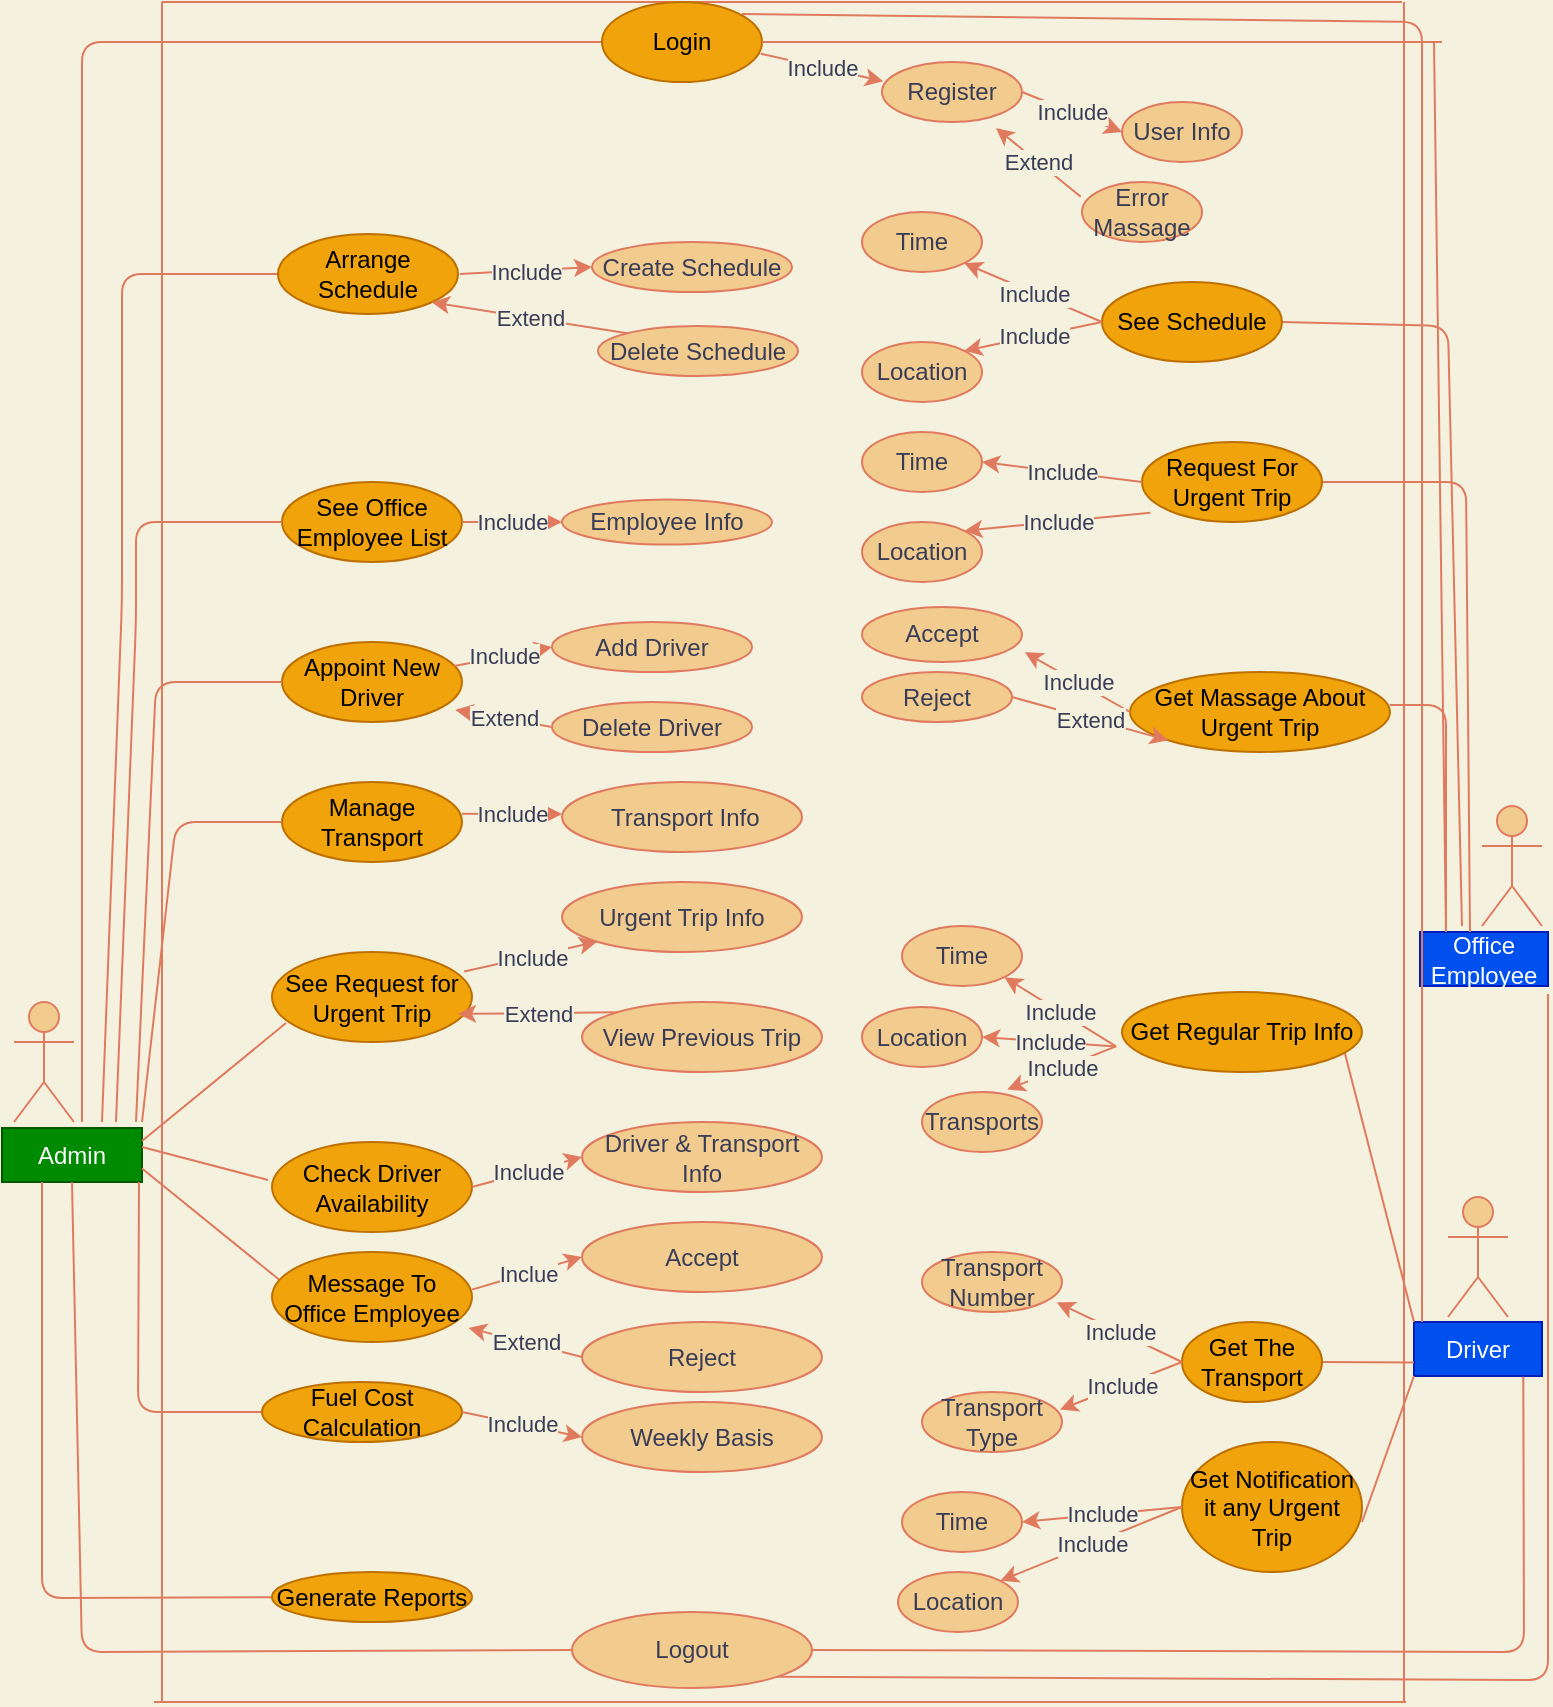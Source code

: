 <mxfile version="15.3.4" type="github">
  <diagram id="_Hke5c7gtm3ifdNGaI75" name="Page-1">
    <mxGraphModel dx="653" dy="816" grid="0" gridSize="10" guides="1" tooltips="1" connect="1" arrows="1" fold="1" page="1" pageScale="1" pageWidth="827" pageHeight="1169" background="#F4F1DE" math="0" shadow="0">
      <root>
        <mxCell id="0" />
        <mxCell id="1" parent="0" />
        <mxCell id="LA62-pf56U3Ix_v_cgrx-1" value="" style="shape=umlActor;verticalLabelPosition=bottom;verticalAlign=top;html=1;outlineConnect=0;fillColor=#F2CC8F;strokeColor=#E07A5F;fontColor=#393C56;" parent="1" vertex="1">
          <mxGeometry x="846" y="540" width="30" height="60" as="geometry" />
        </mxCell>
        <mxCell id="LA62-pf56U3Ix_v_cgrx-2" value="" style="shape=umlActor;verticalLabelPosition=bottom;verticalAlign=top;html=1;outlineConnect=0;fillColor=#F2CC8F;strokeColor=#E07A5F;fontColor=#393C56;" parent="1" vertex="1">
          <mxGeometry x="1580" y="442" width="30" height="60" as="geometry" />
        </mxCell>
        <mxCell id="LA62-pf56U3Ix_v_cgrx-3" value="" style="shape=umlActor;verticalLabelPosition=bottom;verticalAlign=top;html=1;outlineConnect=0;fillColor=#F2CC8F;strokeColor=#E07A5F;fontColor=#393C56;" parent="1" vertex="1">
          <mxGeometry x="1563" y="637.5" width="30" height="60" as="geometry" />
        </mxCell>
        <mxCell id="LA62-pf56U3Ix_v_cgrx-4" value="" style="endArrow=none;html=1;strokeColor=#E07A5F;fontColor=#393C56;labelBackgroundColor=#F4F1DE;" parent="1" edge="1">
          <mxGeometry width="50" height="50" relative="1" as="geometry">
            <mxPoint x="920" y="890" as="sourcePoint" />
            <mxPoint x="920" y="40" as="targetPoint" />
          </mxGeometry>
        </mxCell>
        <mxCell id="LA62-pf56U3Ix_v_cgrx-5" value="" style="endArrow=none;html=1;strokeColor=#E07A5F;fontColor=#393C56;labelBackgroundColor=#F4F1DE;" parent="1" edge="1">
          <mxGeometry width="50" height="50" relative="1" as="geometry">
            <mxPoint x="920" y="40" as="sourcePoint" />
            <mxPoint x="1540" y="40" as="targetPoint" />
          </mxGeometry>
        </mxCell>
        <mxCell id="LA62-pf56U3Ix_v_cgrx-7" value="" style="endArrow=none;html=1;strokeColor=#E07A5F;fontColor=#393C56;labelBackgroundColor=#F4F1DE;" parent="1" edge="1">
          <mxGeometry width="50" height="50" relative="1" as="geometry">
            <mxPoint x="916" y="890" as="sourcePoint" />
            <mxPoint x="1542" y="890" as="targetPoint" />
          </mxGeometry>
        </mxCell>
        <mxCell id="LA62-pf56U3Ix_v_cgrx-8" value="" style="endArrow=none;html=1;strokeColor=#E07A5F;fontColor=#393C56;labelBackgroundColor=#F4F1DE;" parent="1" edge="1">
          <mxGeometry width="50" height="50" relative="1" as="geometry">
            <mxPoint x="1541" y="890" as="sourcePoint" />
            <mxPoint x="1541" y="40" as="targetPoint" />
          </mxGeometry>
        </mxCell>
        <mxCell id="LA62-pf56U3Ix_v_cgrx-11" value="Admin" style="rounded=0;whiteSpace=wrap;html=1;fillColor=#008a00;strokeColor=#005700;fontColor=#ffffff;" parent="1" vertex="1">
          <mxGeometry x="840" y="603" width="70" height="27" as="geometry" />
        </mxCell>
        <mxCell id="LA62-pf56U3Ix_v_cgrx-12" value="Office Employee" style="rounded=0;whiteSpace=wrap;html=1;fillColor=#0050ef;strokeColor=#001DBC;fontColor=#ffffff;" parent="1" vertex="1">
          <mxGeometry x="1549" y="505" width="64" height="27" as="geometry" />
        </mxCell>
        <mxCell id="LA62-pf56U3Ix_v_cgrx-13" value="Driver" style="rounded=0;whiteSpace=wrap;html=1;fillColor=#0050ef;strokeColor=#001DBC;fontColor=#ffffff;" parent="1" vertex="1">
          <mxGeometry x="1546" y="700" width="64" height="27" as="geometry" />
        </mxCell>
        <mxCell id="LA62-pf56U3Ix_v_cgrx-15" value="" style="endArrow=none;html=1;entryX=0.854;entryY=1.012;entryDx=0;entryDy=0;exitX=1;exitY=0.5;exitDx=0;exitDy=0;entryPerimeter=0;strokeColor=#E07A5F;fontColor=#393C56;labelBackgroundColor=#F4F1DE;" parent="1" source="LA62-pf56U3Ix_v_cgrx-16" target="LA62-pf56U3Ix_v_cgrx-13" edge="1">
          <mxGeometry width="50" height="50" relative="1" as="geometry">
            <mxPoint x="1400" y="1100" as="sourcePoint" />
            <mxPoint x="1590" y="963" as="targetPoint" />
            <Array as="points">
              <mxPoint x="1601" y="865" />
            </Array>
          </mxGeometry>
        </mxCell>
        <mxCell id="LA62-pf56U3Ix_v_cgrx-16" value="Logout" style="ellipse;whiteSpace=wrap;html=1;fillColor=#F2CC8F;strokeColor=#E07A5F;fontColor=#393C56;" parent="1" vertex="1">
          <mxGeometry x="1125" y="845" width="120" height="38" as="geometry" />
        </mxCell>
        <mxCell id="LA62-pf56U3Ix_v_cgrx-17" value="" style="endArrow=none;html=1;strokeColor=#E07A5F;fontColor=#393C56;labelBackgroundColor=#F4F1DE;" parent="1" target="LA62-pf56U3Ix_v_cgrx-18" edge="1">
          <mxGeometry width="50" height="50" relative="1" as="geometry">
            <mxPoint x="880" y="600" as="sourcePoint" />
            <mxPoint x="1200" y="60" as="targetPoint" />
            <Array as="points">
              <mxPoint x="880" y="60" />
            </Array>
          </mxGeometry>
        </mxCell>
        <mxCell id="LA62-pf56U3Ix_v_cgrx-18" value="Login" style="ellipse;whiteSpace=wrap;html=1;fillColor=#f0a30a;strokeColor=#BD7000;fontColor=#000000;" parent="1" vertex="1">
          <mxGeometry x="1140" y="40" width="80" height="40" as="geometry" />
        </mxCell>
        <mxCell id="LA62-pf56U3Ix_v_cgrx-19" value="Register" style="ellipse;whiteSpace=wrap;html=1;fillColor=#F2CC8F;strokeColor=#E07A5F;fontColor=#393C56;" parent="1" vertex="1">
          <mxGeometry x="1280" y="70" width="70" height="30" as="geometry" />
        </mxCell>
        <mxCell id="LA62-pf56U3Ix_v_cgrx-20" value="User Info" style="ellipse;whiteSpace=wrap;html=1;fillColor=#F2CC8F;strokeColor=#E07A5F;fontColor=#393C56;" parent="1" vertex="1">
          <mxGeometry x="1400" y="90" width="60" height="30" as="geometry" />
        </mxCell>
        <mxCell id="LA62-pf56U3Ix_v_cgrx-24" value="" style="endArrow=classic;html=1;exitX=0.993;exitY=0.646;exitDx=0;exitDy=0;exitPerimeter=0;entryX=0.009;entryY=0.321;entryDx=0;entryDy=0;entryPerimeter=0;strokeColor=#E07A5F;fontColor=#393C56;labelBackgroundColor=#F4F1DE;" parent="1" source="LA62-pf56U3Ix_v_cgrx-18" target="LA62-pf56U3Ix_v_cgrx-19" edge="1">
          <mxGeometry relative="1" as="geometry">
            <mxPoint x="1230" y="80" as="sourcePoint" />
            <mxPoint x="1280" y="74" as="targetPoint" />
          </mxGeometry>
        </mxCell>
        <mxCell id="LA62-pf56U3Ix_v_cgrx-25" value="Include" style="edgeLabel;resizable=0;html=1;align=center;verticalAlign=middle;fontColor=#393C56;labelBackgroundColor=#F4F1DE;" parent="LA62-pf56U3Ix_v_cgrx-24" connectable="0" vertex="1">
          <mxGeometry relative="1" as="geometry" />
        </mxCell>
        <mxCell id="LA62-pf56U3Ix_v_cgrx-34" value="" style="endArrow=classic;html=1;exitX=1;exitY=0.5;exitDx=0;exitDy=0;entryX=0;entryY=0.5;entryDx=0;entryDy=0;strokeColor=#E07A5F;fontColor=#393C56;labelBackgroundColor=#F4F1DE;" parent="1" source="LA62-pf56U3Ix_v_cgrx-19" target="LA62-pf56U3Ix_v_cgrx-20" edge="1">
          <mxGeometry relative="1" as="geometry">
            <mxPoint x="1360" y="90" as="sourcePoint" />
            <mxPoint x="1390" y="104" as="targetPoint" />
          </mxGeometry>
        </mxCell>
        <mxCell id="LA62-pf56U3Ix_v_cgrx-35" value="Include" style="edgeLabel;resizable=0;html=1;align=center;verticalAlign=middle;fontColor=#393C56;labelBackgroundColor=#F4F1DE;" parent="LA62-pf56U3Ix_v_cgrx-34" connectable="0" vertex="1">
          <mxGeometry relative="1" as="geometry" />
        </mxCell>
        <mxCell id="LA62-pf56U3Ix_v_cgrx-36" value="Error Massage" style="ellipse;whiteSpace=wrap;html=1;fillColor=#F2CC8F;strokeColor=#E07A5F;fontColor=#393C56;" parent="1" vertex="1">
          <mxGeometry x="1380" y="130" width="60" height="30" as="geometry" />
        </mxCell>
        <mxCell id="LA62-pf56U3Ix_v_cgrx-37" value="" style="endArrow=classic;html=1;exitX=-0.01;exitY=0.247;exitDx=0;exitDy=0;exitPerimeter=0;entryX=0.814;entryY=1.1;entryDx=0;entryDy=0;entryPerimeter=0;strokeColor=#E07A5F;fontColor=#393C56;labelBackgroundColor=#F4F1DE;" parent="1" source="LA62-pf56U3Ix_v_cgrx-36" target="LA62-pf56U3Ix_v_cgrx-19" edge="1">
          <mxGeometry relative="1" as="geometry">
            <mxPoint x="1350" y="85" as="sourcePoint" />
            <mxPoint x="1340" y="120" as="targetPoint" />
          </mxGeometry>
        </mxCell>
        <mxCell id="LA62-pf56U3Ix_v_cgrx-38" value="Extend" style="edgeLabel;resizable=0;html=1;align=center;verticalAlign=middle;fontColor=#393C56;labelBackgroundColor=#F4F1DE;" parent="LA62-pf56U3Ix_v_cgrx-37" connectable="0" vertex="1">
          <mxGeometry relative="1" as="geometry" />
        </mxCell>
        <mxCell id="LA62-pf56U3Ix_v_cgrx-39" value="" style="endArrow=none;html=1;exitX=0.5;exitY=0;exitDx=0;exitDy=0;strokeColor=#E07A5F;fontColor=#393C56;labelBackgroundColor=#F4F1DE;" parent="1" edge="1">
          <mxGeometry width="50" height="50" relative="1" as="geometry">
            <mxPoint x="1562" y="505" as="sourcePoint" />
            <mxPoint x="1556" y="60" as="targetPoint" />
          </mxGeometry>
        </mxCell>
        <mxCell id="LA62-pf56U3Ix_v_cgrx-40" value="" style="endArrow=none;html=1;entryX=1;entryY=0.5;entryDx=0;entryDy=0;strokeColor=#E07A5F;fontColor=#393C56;labelBackgroundColor=#F4F1DE;" parent="1" target="LA62-pf56U3Ix_v_cgrx-18" edge="1">
          <mxGeometry width="50" height="50" relative="1" as="geometry">
            <mxPoint x="1560" y="60" as="sourcePoint" />
            <mxPoint x="1450" y="130" as="targetPoint" />
          </mxGeometry>
        </mxCell>
        <mxCell id="LA62-pf56U3Ix_v_cgrx-44" value="" style="endArrow=none;html=1;entryX=0;entryY=0.5;entryDx=0;entryDy=0;strokeColor=#E07A5F;fontColor=#393C56;labelBackgroundColor=#F4F1DE;" parent="1" target="LA62-pf56U3Ix_v_cgrx-45" edge="1">
          <mxGeometry width="50" height="50" relative="1" as="geometry">
            <mxPoint x="890.0" y="600" as="sourcePoint" />
            <mxPoint x="970" y="160" as="targetPoint" />
            <Array as="points">
              <mxPoint x="900" y="340" />
              <mxPoint x="900" y="176" />
            </Array>
          </mxGeometry>
        </mxCell>
        <mxCell id="LA62-pf56U3Ix_v_cgrx-45" value="Arrange Schedule" style="ellipse;whiteSpace=wrap;html=1;fillColor=#f0a30a;strokeColor=#BD7000;fontColor=#000000;" parent="1" vertex="1">
          <mxGeometry x="978" y="156" width="90" height="40" as="geometry" />
        </mxCell>
        <mxCell id="LA62-pf56U3Ix_v_cgrx-57" value="See Office Employee List" style="ellipse;whiteSpace=wrap;html=1;fillColor=#f0a30a;strokeColor=#BD7000;fontColor=#000000;" parent="1" vertex="1">
          <mxGeometry x="980" y="280" width="90" height="40" as="geometry" />
        </mxCell>
        <mxCell id="LA62-pf56U3Ix_v_cgrx-58" value="" style="endArrow=none;html=1;entryX=0;entryY=0.5;entryDx=0;entryDy=0;strokeColor=#E07A5F;fontColor=#393C56;labelBackgroundColor=#F4F1DE;" parent="1" target="LA62-pf56U3Ix_v_cgrx-57" edge="1">
          <mxGeometry width="50" height="50" relative="1" as="geometry">
            <mxPoint x="897" y="600" as="sourcePoint" />
            <mxPoint x="977.0" y="220" as="targetPoint" />
            <Array as="points">
              <mxPoint x="907" y="350" />
              <mxPoint x="907" y="300" />
            </Array>
          </mxGeometry>
        </mxCell>
        <mxCell id="LA62-pf56U3Ix_v_cgrx-59" value="" style="endArrow=none;html=1;entryX=0.5;entryY=1;entryDx=0;entryDy=0;exitX=0;exitY=0.5;exitDx=0;exitDy=0;strokeColor=#E07A5F;fontColor=#393C56;labelBackgroundColor=#F4F1DE;" parent="1" source="LA62-pf56U3Ix_v_cgrx-16" target="LA62-pf56U3Ix_v_cgrx-11" edge="1">
          <mxGeometry width="50" height="50" relative="1" as="geometry">
            <mxPoint x="875" y="1100" as="sourcePoint" />
            <mxPoint x="1390" y="670" as="targetPoint" />
            <Array as="points">
              <mxPoint x="880" y="865" />
            </Array>
          </mxGeometry>
        </mxCell>
        <mxCell id="LA62-pf56U3Ix_v_cgrx-60" value="" style="endArrow=none;html=1;exitX=1;exitY=1;exitDx=0;exitDy=0;strokeColor=#E07A5F;fontColor=#393C56;labelBackgroundColor=#F4F1DE;" parent="1" source="LA62-pf56U3Ix_v_cgrx-16" edge="1">
          <mxGeometry width="50" height="50" relative="1" as="geometry">
            <mxPoint x="1240" y="891" as="sourcePoint" />
            <mxPoint x="1613" y="536" as="targetPoint" />
            <Array as="points">
              <mxPoint x="1613" y="879" />
            </Array>
          </mxGeometry>
        </mxCell>
        <mxCell id="LA62-pf56U3Ix_v_cgrx-61" value="" style="endArrow=none;html=1;strokeColor=#E07A5F;fontColor=#393C56;labelBackgroundColor=#F4F1DE;" parent="1" edge="1">
          <mxGeometry width="50" height="50" relative="1" as="geometry">
            <mxPoint x="1550" y="700" as="sourcePoint" />
            <mxPoint x="1210" y="46" as="targetPoint" />
            <Array as="points">
              <mxPoint x="1550" y="50" />
            </Array>
          </mxGeometry>
        </mxCell>
        <mxCell id="LA62-pf56U3Ix_v_cgrx-62" value="Create Schedule" style="ellipse;whiteSpace=wrap;html=1;fillColor=#F2CC8F;strokeColor=#E07A5F;fontColor=#393C56;" parent="1" vertex="1">
          <mxGeometry x="1135" y="160" width="100" height="25" as="geometry" />
        </mxCell>
        <mxCell id="LA62-pf56U3Ix_v_cgrx-63" value="Delete Schedule" style="ellipse;whiteSpace=wrap;html=1;fillColor=#F2CC8F;strokeColor=#E07A5F;fontColor=#393C56;" parent="1" vertex="1">
          <mxGeometry x="1138" y="202" width="100" height="25" as="geometry" />
        </mxCell>
        <mxCell id="LA62-pf56U3Ix_v_cgrx-66" value="" style="endArrow=classic;html=1;entryX=0;entryY=0.5;entryDx=0;entryDy=0;strokeColor=#E07A5F;fontColor=#393C56;labelBackgroundColor=#F4F1DE;" parent="1" target="LA62-pf56U3Ix_v_cgrx-62" edge="1">
          <mxGeometry relative="1" as="geometry">
            <mxPoint x="1069" y="176" as="sourcePoint" />
            <mxPoint x="1170" y="170" as="targetPoint" />
          </mxGeometry>
        </mxCell>
        <mxCell id="LA62-pf56U3Ix_v_cgrx-67" value="Include" style="edgeLabel;resizable=0;html=1;align=center;verticalAlign=middle;fontColor=#393C56;labelBackgroundColor=#F4F1DE;" parent="LA62-pf56U3Ix_v_cgrx-66" connectable="0" vertex="1">
          <mxGeometry relative="1" as="geometry" />
        </mxCell>
        <mxCell id="LA62-pf56U3Ix_v_cgrx-68" value="" style="endArrow=classic;html=1;exitX=0;exitY=0;exitDx=0;exitDy=0;entryX=1;entryY=1;entryDx=0;entryDy=0;strokeColor=#E07A5F;fontColor=#393C56;labelBackgroundColor=#F4F1DE;" parent="1" source="LA62-pf56U3Ix_v_cgrx-63" target="LA62-pf56U3Ix_v_cgrx-45" edge="1">
          <mxGeometry relative="1" as="geometry">
            <mxPoint x="1080" y="210" as="sourcePoint" />
            <mxPoint x="1060" y="180" as="targetPoint" />
          </mxGeometry>
        </mxCell>
        <mxCell id="LA62-pf56U3Ix_v_cgrx-69" value="Extend" style="edgeLabel;resizable=0;html=1;align=center;verticalAlign=middle;fontColor=#393C56;labelBackgroundColor=#F4F1DE;" parent="LA62-pf56U3Ix_v_cgrx-68" connectable="0" vertex="1">
          <mxGeometry relative="1" as="geometry" />
        </mxCell>
        <mxCell id="LA62-pf56U3Ix_v_cgrx-70" value="Employee Info" style="ellipse;whiteSpace=wrap;html=1;fillColor=#F2CC8F;strokeColor=#E07A5F;fontColor=#393C56;" parent="1" vertex="1">
          <mxGeometry x="1120" y="288.75" width="105" height="22.5" as="geometry" />
        </mxCell>
        <mxCell id="LA62-pf56U3Ix_v_cgrx-71" value="Add Driver" style="ellipse;whiteSpace=wrap;html=1;fillColor=#F2CC8F;strokeColor=#E07A5F;fontColor=#393C56;" parent="1" vertex="1">
          <mxGeometry x="1115" y="350" width="100" height="25" as="geometry" />
        </mxCell>
        <mxCell id="LA62-pf56U3Ix_v_cgrx-72" value="" style="endArrow=classic;html=1;entryX=0;entryY=0.5;entryDx=0;entryDy=0;exitX=1;exitY=0.5;exitDx=0;exitDy=0;strokeColor=#E07A5F;fontColor=#393C56;labelBackgroundColor=#F4F1DE;" parent="1" source="LA62-pf56U3Ix_v_cgrx-57" target="LA62-pf56U3Ix_v_cgrx-70" edge="1">
          <mxGeometry relative="1" as="geometry">
            <mxPoint x="1070" y="230" as="sourcePoint" />
            <mxPoint x="1170" y="230" as="targetPoint" />
          </mxGeometry>
        </mxCell>
        <mxCell id="LA62-pf56U3Ix_v_cgrx-73" value="Include" style="edgeLabel;resizable=0;html=1;align=center;verticalAlign=middle;fontColor=#393C56;labelBackgroundColor=#F4F1DE;" parent="LA62-pf56U3Ix_v_cgrx-72" connectable="0" vertex="1">
          <mxGeometry relative="1" as="geometry" />
        </mxCell>
        <mxCell id="LA62-pf56U3Ix_v_cgrx-75" value="Appoint New Driver" style="ellipse;whiteSpace=wrap;html=1;fillColor=#f0a30a;strokeColor=#BD7000;fontColor=#000000;" parent="1" vertex="1">
          <mxGeometry x="980" y="360" width="90" height="40" as="geometry" />
        </mxCell>
        <mxCell id="LA62-pf56U3Ix_v_cgrx-76" value="" style="endArrow=none;html=1;entryX=0;entryY=0.5;entryDx=0;entryDy=0;strokeColor=#E07A5F;fontColor=#393C56;labelBackgroundColor=#F4F1DE;" parent="1" target="LA62-pf56U3Ix_v_cgrx-75" edge="1">
          <mxGeometry width="50" height="50" relative="1" as="geometry">
            <mxPoint x="907" y="600" as="sourcePoint" />
            <mxPoint x="987.0" y="230" as="targetPoint" />
            <Array as="points">
              <mxPoint x="917" y="380" />
            </Array>
          </mxGeometry>
        </mxCell>
        <mxCell id="LA62-pf56U3Ix_v_cgrx-77" value="Delete Driver" style="ellipse;whiteSpace=wrap;html=1;fillColor=#F2CC8F;strokeColor=#E07A5F;fontColor=#393C56;" parent="1" vertex="1">
          <mxGeometry x="1115" y="390" width="100" height="25" as="geometry" />
        </mxCell>
        <mxCell id="LA62-pf56U3Ix_v_cgrx-78" value="" style="endArrow=classic;html=1;entryX=0;entryY=0.5;entryDx=0;entryDy=0;strokeColor=#E07A5F;fontColor=#393C56;labelBackgroundColor=#F4F1DE;" parent="1" source="LA62-pf56U3Ix_v_cgrx-75" target="LA62-pf56U3Ix_v_cgrx-71" edge="1">
          <mxGeometry relative="1" as="geometry">
            <mxPoint x="1070" y="285" as="sourcePoint" />
            <mxPoint x="1170" y="285" as="targetPoint" />
          </mxGeometry>
        </mxCell>
        <mxCell id="LA62-pf56U3Ix_v_cgrx-79" value="Include" style="edgeLabel;resizable=0;html=1;align=center;verticalAlign=middle;fontColor=#393C56;labelBackgroundColor=#F4F1DE;" parent="LA62-pf56U3Ix_v_cgrx-78" connectable="0" vertex="1">
          <mxGeometry relative="1" as="geometry" />
        </mxCell>
        <mxCell id="LA62-pf56U3Ix_v_cgrx-80" value="" style="endArrow=classic;html=1;entryX=0.963;entryY=0.849;entryDx=0;entryDy=0;entryPerimeter=0;exitX=0;exitY=0.5;exitDx=0;exitDy=0;strokeColor=#E07A5F;fontColor=#393C56;labelBackgroundColor=#F4F1DE;" parent="1" source="LA62-pf56U3Ix_v_cgrx-77" target="LA62-pf56U3Ix_v_cgrx-75" edge="1">
          <mxGeometry relative="1" as="geometry">
            <mxPoint x="1050" y="310" as="sourcePoint" />
            <mxPoint x="1150" y="310" as="targetPoint" />
          </mxGeometry>
        </mxCell>
        <mxCell id="LA62-pf56U3Ix_v_cgrx-81" value="Extend" style="edgeLabel;resizable=0;html=1;align=center;verticalAlign=middle;fontColor=#393C56;labelBackgroundColor=#F4F1DE;" parent="LA62-pf56U3Ix_v_cgrx-80" connectable="0" vertex="1">
          <mxGeometry relative="1" as="geometry" />
        </mxCell>
        <mxCell id="LA62-pf56U3Ix_v_cgrx-82" value="Manage Transport" style="ellipse;whiteSpace=wrap;html=1;fillColor=#f0a30a;strokeColor=#BD7000;fontColor=#000000;" parent="1" vertex="1">
          <mxGeometry x="980" y="430" width="90" height="40" as="geometry" />
        </mxCell>
        <mxCell id="LA62-pf56U3Ix_v_cgrx-83" value="" style="endArrow=none;html=1;entryX=0;entryY=0.5;entryDx=0;entryDy=0;strokeColor=#E07A5F;fontColor=#393C56;labelBackgroundColor=#F4F1DE;" parent="1" target="LA62-pf56U3Ix_v_cgrx-82" edge="1">
          <mxGeometry width="50" height="50" relative="1" as="geometry">
            <mxPoint x="910" y="600" as="sourcePoint" />
            <mxPoint x="990.0" y="300" as="targetPoint" />
            <Array as="points">
              <mxPoint x="927" y="450" />
            </Array>
          </mxGeometry>
        </mxCell>
        <mxCell id="LA62-pf56U3Ix_v_cgrx-84" value="&amp;nbsp;Transport Info" style="ellipse;whiteSpace=wrap;html=1;fillColor=#F2CC8F;strokeColor=#E07A5F;fontColor=#393C56;" parent="1" vertex="1">
          <mxGeometry x="1120" y="430" width="120" height="35" as="geometry" />
        </mxCell>
        <mxCell id="LA62-pf56U3Ix_v_cgrx-85" value="" style="endArrow=classic;html=1;strokeColor=#E07A5F;fontColor=#393C56;labelBackgroundColor=#F4F1DE;" parent="1" edge="1">
          <mxGeometry relative="1" as="geometry">
            <mxPoint x="1070" y="445.91" as="sourcePoint" />
            <mxPoint x="1120" y="446" as="targetPoint" />
          </mxGeometry>
        </mxCell>
        <mxCell id="LA62-pf56U3Ix_v_cgrx-86" value="Include" style="edgeLabel;resizable=0;html=1;align=center;verticalAlign=middle;fontColor=#393C56;labelBackgroundColor=#F4F1DE;" parent="LA62-pf56U3Ix_v_cgrx-85" connectable="0" vertex="1">
          <mxGeometry relative="1" as="geometry" />
        </mxCell>
        <mxCell id="LA62-pf56U3Ix_v_cgrx-89" value="" style="endArrow=none;html=1;exitX=1;exitY=0.5;exitDx=0;exitDy=0;entryX=0.07;entryY=0.79;entryDx=0;entryDy=0;entryPerimeter=0;strokeColor=#E07A5F;fontColor=#393C56;labelBackgroundColor=#F4F1DE;" parent="1" target="LA62-pf56U3Ix_v_cgrx-90" edge="1">
          <mxGeometry width="50" height="50" relative="1" as="geometry">
            <mxPoint x="910.0" y="609.5" as="sourcePoint" />
            <mxPoint x="980" y="560" as="targetPoint" />
          </mxGeometry>
        </mxCell>
        <mxCell id="LA62-pf56U3Ix_v_cgrx-90" value="See Request for Urgent Trip" style="ellipse;whiteSpace=wrap;html=1;fillColor=#f0a30a;strokeColor=#BD7000;fontColor=#000000;" parent="1" vertex="1">
          <mxGeometry x="975" y="515" width="100" height="45" as="geometry" />
        </mxCell>
        <mxCell id="LA62-pf56U3Ix_v_cgrx-91" value="Urgent Trip Info" style="ellipse;whiteSpace=wrap;html=1;fillColor=#F2CC8F;strokeColor=#E07A5F;fontColor=#393C56;" parent="1" vertex="1">
          <mxGeometry x="1120" y="480" width="120" height="35" as="geometry" />
        </mxCell>
        <mxCell id="LA62-pf56U3Ix_v_cgrx-92" value="View Previous Trip" style="ellipse;whiteSpace=wrap;html=1;fillColor=#F2CC8F;strokeColor=#E07A5F;fontColor=#393C56;" parent="1" vertex="1">
          <mxGeometry x="1130" y="540" width="120" height="35" as="geometry" />
        </mxCell>
        <mxCell id="LA62-pf56U3Ix_v_cgrx-93" value="" style="endArrow=classic;html=1;entryX=0;entryY=1;entryDx=0;entryDy=0;exitX=0.961;exitY=0.217;exitDx=0;exitDy=0;exitPerimeter=0;strokeColor=#E07A5F;fontColor=#393C56;labelBackgroundColor=#F4F1DE;" parent="1" source="LA62-pf56U3Ix_v_cgrx-90" target="LA62-pf56U3Ix_v_cgrx-91" edge="1">
          <mxGeometry relative="1" as="geometry">
            <mxPoint x="1080" y="590" as="sourcePoint" />
            <mxPoint x="1180" y="590" as="targetPoint" />
          </mxGeometry>
        </mxCell>
        <mxCell id="LA62-pf56U3Ix_v_cgrx-94" value="Include" style="edgeLabel;resizable=0;html=1;align=center;verticalAlign=middle;fontColor=#393C56;labelBackgroundColor=#F4F1DE;" parent="LA62-pf56U3Ix_v_cgrx-93" connectable="0" vertex="1">
          <mxGeometry relative="1" as="geometry" />
        </mxCell>
        <mxCell id="LA62-pf56U3Ix_v_cgrx-95" value="" style="endArrow=classic;html=1;exitX=0;exitY=0;exitDx=0;exitDy=0;strokeColor=#E07A5F;fontColor=#393C56;labelBackgroundColor=#F4F1DE;" parent="1" source="LA62-pf56U3Ix_v_cgrx-92" edge="1">
          <mxGeometry relative="1" as="geometry">
            <mxPoint x="1320" y="690" as="sourcePoint" />
            <mxPoint x="1068" y="546" as="targetPoint" />
          </mxGeometry>
        </mxCell>
        <mxCell id="LA62-pf56U3Ix_v_cgrx-96" value="Extend" style="edgeLabel;resizable=0;html=1;align=center;verticalAlign=middle;fontColor=#393C56;labelBackgroundColor=#F4F1DE;" parent="LA62-pf56U3Ix_v_cgrx-95" connectable="0" vertex="1">
          <mxGeometry relative="1" as="geometry" />
        </mxCell>
        <mxCell id="LA62-pf56U3Ix_v_cgrx-98" value="" style="endArrow=none;html=1;exitX=1;exitY=0.5;exitDx=0;exitDy=0;strokeColor=#E07A5F;fontColor=#393C56;labelBackgroundColor=#F4F1DE;" parent="1" edge="1">
          <mxGeometry width="50" height="50" relative="1" as="geometry">
            <mxPoint x="910.0" y="612.5" as="sourcePoint" />
            <mxPoint x="973" y="629" as="targetPoint" />
          </mxGeometry>
        </mxCell>
        <mxCell id="LA62-pf56U3Ix_v_cgrx-99" value="Check Driver Availability" style="ellipse;whiteSpace=wrap;html=1;fillColor=#f0a30a;strokeColor=#BD7000;fontColor=#000000;" parent="1" vertex="1">
          <mxGeometry x="975" y="610" width="100" height="45" as="geometry" />
        </mxCell>
        <mxCell id="LA62-pf56U3Ix_v_cgrx-100" value="Driver &amp;amp; Transport Info" style="ellipse;whiteSpace=wrap;html=1;fillColor=#F2CC8F;strokeColor=#E07A5F;fontColor=#393C56;" parent="1" vertex="1">
          <mxGeometry x="1130" y="600" width="120" height="35" as="geometry" />
        </mxCell>
        <mxCell id="LA62-pf56U3Ix_v_cgrx-102" value="" style="endArrow=classic;html=1;entryX=0;entryY=0.5;entryDx=0;entryDy=0;exitX=1;exitY=0.5;exitDx=0;exitDy=0;strokeColor=#E07A5F;fontColor=#393C56;labelBackgroundColor=#F4F1DE;" parent="1" source="LA62-pf56U3Ix_v_cgrx-99" target="LA62-pf56U3Ix_v_cgrx-100" edge="1">
          <mxGeometry relative="1" as="geometry">
            <mxPoint x="1075" y="610" as="sourcePoint" />
            <mxPoint x="1130" y="610" as="targetPoint" />
          </mxGeometry>
        </mxCell>
        <mxCell id="LA62-pf56U3Ix_v_cgrx-103" value="Include" style="edgeLabel;resizable=0;html=1;align=center;verticalAlign=middle;fontColor=#393C56;labelBackgroundColor=#F4F1DE;" parent="LA62-pf56U3Ix_v_cgrx-102" connectable="0" vertex="1">
          <mxGeometry relative="1" as="geometry" />
        </mxCell>
        <mxCell id="LA62-pf56U3Ix_v_cgrx-104" value="" style="endArrow=none;html=1;exitX=1;exitY=0.75;exitDx=0;exitDy=0;entryX=0.05;entryY=0.333;entryDx=0;entryDy=0;entryPerimeter=0;strokeColor=#E07A5F;fontColor=#393C56;labelBackgroundColor=#F4F1DE;" parent="1" source="LA62-pf56U3Ix_v_cgrx-11" target="LA62-pf56U3Ix_v_cgrx-105" edge="1">
          <mxGeometry width="50" height="50" relative="1" as="geometry">
            <mxPoint x="1340" y="730" as="sourcePoint" />
            <mxPoint x="970" y="670" as="targetPoint" />
          </mxGeometry>
        </mxCell>
        <mxCell id="LA62-pf56U3Ix_v_cgrx-105" value="Message To Office Employee" style="ellipse;whiteSpace=wrap;html=1;fillColor=#f0a30a;strokeColor=#BD7000;fontColor=#000000;" parent="1" vertex="1">
          <mxGeometry x="975" y="665" width="100" height="45" as="geometry" />
        </mxCell>
        <mxCell id="LA62-pf56U3Ix_v_cgrx-106" value="Accept" style="ellipse;whiteSpace=wrap;html=1;fillColor=#F2CC8F;strokeColor=#E07A5F;fontColor=#393C56;" parent="1" vertex="1">
          <mxGeometry x="1130" y="650" width="120" height="35" as="geometry" />
        </mxCell>
        <mxCell id="LA62-pf56U3Ix_v_cgrx-107" value="Reject" style="ellipse;whiteSpace=wrap;html=1;fillColor=#F2CC8F;strokeColor=#E07A5F;fontColor=#393C56;" parent="1" vertex="1">
          <mxGeometry x="1130" y="700" width="120" height="35" as="geometry" />
        </mxCell>
        <mxCell id="LA62-pf56U3Ix_v_cgrx-108" value="" style="endArrow=classic;html=1;entryX=0;entryY=0.5;entryDx=0;entryDy=0;strokeColor=#E07A5F;fontColor=#393C56;labelBackgroundColor=#F4F1DE;" parent="1" target="LA62-pf56U3Ix_v_cgrx-106" edge="1">
          <mxGeometry relative="1" as="geometry">
            <mxPoint x="1075" y="683.82" as="sourcePoint" />
            <mxPoint x="1175" y="683.82" as="targetPoint" />
          </mxGeometry>
        </mxCell>
        <mxCell id="LA62-pf56U3Ix_v_cgrx-109" value="Inclue" style="edgeLabel;resizable=0;html=1;align=center;verticalAlign=middle;fontColor=#393C56;labelBackgroundColor=#F4F1DE;" parent="LA62-pf56U3Ix_v_cgrx-108" connectable="0" vertex="1">
          <mxGeometry relative="1" as="geometry" />
        </mxCell>
        <mxCell id="LA62-pf56U3Ix_v_cgrx-110" value="" style="endArrow=classic;html=1;entryX=0.983;entryY=0.844;entryDx=0;entryDy=0;entryPerimeter=0;exitX=0;exitY=0.5;exitDx=0;exitDy=0;strokeColor=#E07A5F;fontColor=#393C56;labelBackgroundColor=#F4F1DE;" parent="1" source="LA62-pf56U3Ix_v_cgrx-107" target="LA62-pf56U3Ix_v_cgrx-105" edge="1">
          <mxGeometry relative="1" as="geometry">
            <mxPoint x="1320" y="720" as="sourcePoint" />
            <mxPoint x="1420" y="720" as="targetPoint" />
          </mxGeometry>
        </mxCell>
        <mxCell id="LA62-pf56U3Ix_v_cgrx-111" value="Extend" style="edgeLabel;resizable=0;html=1;align=center;verticalAlign=middle;fontColor=#393C56;labelBackgroundColor=#F4F1DE;" parent="LA62-pf56U3Ix_v_cgrx-110" connectable="0" vertex="1">
          <mxGeometry relative="1" as="geometry" />
        </mxCell>
        <mxCell id="LA62-pf56U3Ix_v_cgrx-112" value="" style="endArrow=none;html=1;exitX=0.75;exitY=1;exitDx=0;exitDy=0;entryX=0;entryY=0.5;entryDx=0;entryDy=0;strokeColor=#E07A5F;fontColor=#393C56;labelBackgroundColor=#F4F1DE;" parent="1" target="LA62-pf56U3Ix_v_cgrx-113" edge="1">
          <mxGeometry width="50" height="50" relative="1" as="geometry">
            <mxPoint x="908.5" y="630" as="sourcePoint" />
            <mxPoint x="985" y="780" as="targetPoint" />
            <Array as="points">
              <mxPoint x="908" y="745" />
            </Array>
          </mxGeometry>
        </mxCell>
        <mxCell id="LA62-pf56U3Ix_v_cgrx-113" value="Fuel Cost Calculation" style="ellipse;whiteSpace=wrap;html=1;fillColor=#f0a30a;strokeColor=#BD7000;fontColor=#000000;" parent="1" vertex="1">
          <mxGeometry x="970" y="730" width="100" height="30" as="geometry" />
        </mxCell>
        <mxCell id="LA62-pf56U3Ix_v_cgrx-114" value="Weekly Basis" style="ellipse;whiteSpace=wrap;html=1;fillColor=#F2CC8F;strokeColor=#E07A5F;fontColor=#393C56;" parent="1" vertex="1">
          <mxGeometry x="1130" y="740" width="120" height="35" as="geometry" />
        </mxCell>
        <mxCell id="LA62-pf56U3Ix_v_cgrx-116" value="" style="endArrow=classic;html=1;entryX=0;entryY=0.5;entryDx=0;entryDy=0;exitX=1;exitY=0.5;exitDx=0;exitDy=0;strokeColor=#E07A5F;fontColor=#393C56;labelBackgroundColor=#F4F1DE;" parent="1" source="LA62-pf56U3Ix_v_cgrx-113" target="LA62-pf56U3Ix_v_cgrx-114" edge="1">
          <mxGeometry relative="1" as="geometry">
            <mxPoint x="1090" y="781.91" as="sourcePoint" />
            <mxPoint x="1140" y="780" as="targetPoint" />
          </mxGeometry>
        </mxCell>
        <mxCell id="LA62-pf56U3Ix_v_cgrx-117" value="Include" style="edgeLabel;resizable=0;html=1;align=center;verticalAlign=middle;fontColor=#393C56;labelBackgroundColor=#F4F1DE;" parent="LA62-pf56U3Ix_v_cgrx-116" connectable="0" vertex="1">
          <mxGeometry relative="1" as="geometry" />
        </mxCell>
        <mxCell id="LA62-pf56U3Ix_v_cgrx-123" value="" style="endArrow=none;html=1;exitX=0.857;exitY=1;exitDx=0;exitDy=0;exitPerimeter=0;strokeColor=#E07A5F;fontColor=#393C56;labelBackgroundColor=#F4F1DE;" parent="1" target="LA62-pf56U3Ix_v_cgrx-124" edge="1">
          <mxGeometry width="50" height="50" relative="1" as="geometry">
            <mxPoint x="860" y="630" as="sourcePoint" />
            <mxPoint x="947" y="960" as="targetPoint" />
            <Array as="points">
              <mxPoint x="860" y="838" />
            </Array>
          </mxGeometry>
        </mxCell>
        <mxCell id="LA62-pf56U3Ix_v_cgrx-124" value="Generate Reports" style="ellipse;whiteSpace=wrap;html=1;fillColor=#f0a30a;strokeColor=#BD7000;fontColor=#000000;" parent="1" vertex="1">
          <mxGeometry x="975" y="825" width="100" height="25" as="geometry" />
        </mxCell>
        <mxCell id="LA62-pf56U3Ix_v_cgrx-125" value="" style="endArrow=none;html=1;entryX=1;entryY=0.5;entryDx=0;entryDy=0;strokeColor=#E07A5F;fontColor=#393C56;labelBackgroundColor=#F4F1DE;" parent="1" target="LA62-pf56U3Ix_v_cgrx-126" edge="1">
          <mxGeometry width="50" height="50" relative="1" as="geometry">
            <mxPoint x="1570" y="502" as="sourcePoint" />
            <mxPoint x="1463.0" y="200" as="targetPoint" />
            <Array as="points">
              <mxPoint x="1563" y="202" />
            </Array>
          </mxGeometry>
        </mxCell>
        <mxCell id="LA62-pf56U3Ix_v_cgrx-126" value="See Schedule" style="ellipse;whiteSpace=wrap;html=1;fillColor=#f0a30a;strokeColor=#BD7000;fontColor=#000000;" parent="1" vertex="1">
          <mxGeometry x="1390" y="180" width="90" height="40" as="geometry" />
        </mxCell>
        <mxCell id="LA62-pf56U3Ix_v_cgrx-127" value="Time" style="ellipse;whiteSpace=wrap;html=1;fillColor=#F2CC8F;strokeColor=#E07A5F;fontColor=#393C56;" parent="1" vertex="1">
          <mxGeometry x="1270" y="145" width="60" height="30" as="geometry" />
        </mxCell>
        <mxCell id="LA62-pf56U3Ix_v_cgrx-128" value="Location" style="ellipse;whiteSpace=wrap;html=1;fillColor=#F2CC8F;strokeColor=#E07A5F;fontColor=#393C56;" parent="1" vertex="1">
          <mxGeometry x="1270" y="210" width="60" height="30" as="geometry" />
        </mxCell>
        <mxCell id="LA62-pf56U3Ix_v_cgrx-129" value="" style="endArrow=classic;html=1;exitX=0;exitY=0.5;exitDx=0;exitDy=0;entryX=1;entryY=1;entryDx=0;entryDy=0;strokeColor=#E07A5F;fontColor=#393C56;labelBackgroundColor=#F4F1DE;" parent="1" source="LA62-pf56U3Ix_v_cgrx-126" target="LA62-pf56U3Ix_v_cgrx-127" edge="1">
          <mxGeometry relative="1" as="geometry">
            <mxPoint x="1270" y="240" as="sourcePoint" />
            <mxPoint x="1370" y="240" as="targetPoint" />
          </mxGeometry>
        </mxCell>
        <mxCell id="LA62-pf56U3Ix_v_cgrx-130" value="Include" style="edgeLabel;resizable=0;html=1;align=center;verticalAlign=middle;fontColor=#393C56;labelBackgroundColor=#F4F1DE;" parent="LA62-pf56U3Ix_v_cgrx-129" connectable="0" vertex="1">
          <mxGeometry relative="1" as="geometry" />
        </mxCell>
        <mxCell id="LA62-pf56U3Ix_v_cgrx-131" value="" style="endArrow=classic;html=1;exitX=0;exitY=0.5;exitDx=0;exitDy=0;entryX=1;entryY=0;entryDx=0;entryDy=0;strokeColor=#E07A5F;fontColor=#393C56;labelBackgroundColor=#F4F1DE;" parent="1" source="LA62-pf56U3Ix_v_cgrx-126" target="LA62-pf56U3Ix_v_cgrx-128" edge="1">
          <mxGeometry relative="1" as="geometry">
            <mxPoint x="1270" y="240" as="sourcePoint" />
            <mxPoint x="1370" y="240" as="targetPoint" />
          </mxGeometry>
        </mxCell>
        <mxCell id="LA62-pf56U3Ix_v_cgrx-132" value="Include" style="edgeLabel;resizable=0;html=1;align=center;verticalAlign=middle;fontColor=#393C56;labelBackgroundColor=#F4F1DE;" parent="LA62-pf56U3Ix_v_cgrx-131" connectable="0" vertex="1">
          <mxGeometry relative="1" as="geometry" />
        </mxCell>
        <mxCell id="LA62-pf56U3Ix_v_cgrx-133" value="" style="endArrow=none;html=1;exitX=0.25;exitY=0;exitDx=0;exitDy=0;entryX=1;entryY=0.5;entryDx=0;entryDy=0;strokeColor=#E07A5F;fontColor=#393C56;labelBackgroundColor=#F4F1DE;" parent="1" target="LA62-pf56U3Ix_v_cgrx-134" edge="1">
          <mxGeometry width="50" height="50" relative="1" as="geometry">
            <mxPoint x="1574" y="505" as="sourcePoint" />
            <mxPoint x="1465" y="265" as="targetPoint" />
            <Array as="points">
              <mxPoint x="1572" y="280" />
            </Array>
          </mxGeometry>
        </mxCell>
        <mxCell id="LA62-pf56U3Ix_v_cgrx-134" value="Request For Urgent Trip" style="ellipse;whiteSpace=wrap;html=1;fillColor=#f0a30a;strokeColor=#BD7000;fontColor=#000000;" parent="1" vertex="1">
          <mxGeometry x="1410" y="260" width="90" height="40" as="geometry" />
        </mxCell>
        <mxCell id="LA62-pf56U3Ix_v_cgrx-137" value="Time" style="ellipse;whiteSpace=wrap;html=1;fillColor=#F2CC8F;strokeColor=#E07A5F;fontColor=#393C56;" parent="1" vertex="1">
          <mxGeometry x="1270" y="255" width="60" height="30" as="geometry" />
        </mxCell>
        <mxCell id="LA62-pf56U3Ix_v_cgrx-138" value="Location" style="ellipse;whiteSpace=wrap;html=1;fillColor=#F2CC8F;strokeColor=#E07A5F;fontColor=#393C56;" parent="1" vertex="1">
          <mxGeometry x="1270" y="300" width="60" height="30" as="geometry" />
        </mxCell>
        <mxCell id="LA62-pf56U3Ix_v_cgrx-139" value="" style="endArrow=classic;html=1;entryX=1;entryY=0.5;entryDx=0;entryDy=0;exitX=0;exitY=0.5;exitDx=0;exitDy=0;strokeColor=#E07A5F;fontColor=#393C56;labelBackgroundColor=#F4F1DE;" parent="1" source="LA62-pf56U3Ix_v_cgrx-134" target="LA62-pf56U3Ix_v_cgrx-137" edge="1">
          <mxGeometry relative="1" as="geometry">
            <mxPoint x="1399" y="309" as="sourcePoint" />
            <mxPoint x="1420" y="311.25" as="targetPoint" />
          </mxGeometry>
        </mxCell>
        <mxCell id="LA62-pf56U3Ix_v_cgrx-140" value="Include" style="edgeLabel;resizable=0;html=1;align=center;verticalAlign=middle;fontColor=#393C56;labelBackgroundColor=#F4F1DE;" parent="LA62-pf56U3Ix_v_cgrx-139" connectable="0" vertex="1">
          <mxGeometry relative="1" as="geometry" />
        </mxCell>
        <mxCell id="LA62-pf56U3Ix_v_cgrx-141" value="" style="endArrow=classic;html=1;entryX=1;entryY=0;entryDx=0;entryDy=0;exitX=0.047;exitY=0.885;exitDx=0;exitDy=0;exitPerimeter=0;strokeColor=#E07A5F;fontColor=#393C56;labelBackgroundColor=#F4F1DE;" parent="1" source="LA62-pf56U3Ix_v_cgrx-134" target="LA62-pf56U3Ix_v_cgrx-138" edge="1">
          <mxGeometry relative="1" as="geometry">
            <mxPoint x="1399" y="309" as="sourcePoint" />
            <mxPoint x="1420" y="311.25" as="targetPoint" />
          </mxGeometry>
        </mxCell>
        <mxCell id="LA62-pf56U3Ix_v_cgrx-142" value="Include" style="edgeLabel;resizable=0;html=1;align=center;verticalAlign=middle;fontColor=#393C56;labelBackgroundColor=#F4F1DE;" parent="LA62-pf56U3Ix_v_cgrx-141" connectable="0" vertex="1">
          <mxGeometry relative="1" as="geometry" />
        </mxCell>
        <mxCell id="LA62-pf56U3Ix_v_cgrx-147" value="" style="endArrow=none;html=1;strokeColor=#E07A5F;fontColor=#393C56;labelBackgroundColor=#F4F1DE;" parent="1" edge="1">
          <mxGeometry width="50" height="50" relative="1" as="geometry">
            <mxPoint x="1562" y="503" as="sourcePoint" />
            <mxPoint x="1534" y="391.54" as="targetPoint" />
            <Array as="points">
              <mxPoint x="1562" y="391.54" />
            </Array>
          </mxGeometry>
        </mxCell>
        <mxCell id="LA62-pf56U3Ix_v_cgrx-148" value="Get Massage About Urgent Trip" style="ellipse;whiteSpace=wrap;html=1;fillColor=#f0a30a;strokeColor=#BD7000;fontColor=#000000;" parent="1" vertex="1">
          <mxGeometry x="1404" y="375" width="130" height="40" as="geometry" />
        </mxCell>
        <mxCell id="LA62-pf56U3Ix_v_cgrx-149" value="Accept" style="ellipse;whiteSpace=wrap;html=1;fillColor=#F2CC8F;strokeColor=#E07A5F;fontColor=#393C56;" parent="1" vertex="1">
          <mxGeometry x="1270" y="342.5" width="80" height="27.5" as="geometry" />
        </mxCell>
        <mxCell id="LA62-pf56U3Ix_v_cgrx-150" value="Reject" style="ellipse;whiteSpace=wrap;html=1;fillColor=#F2CC8F;strokeColor=#E07A5F;fontColor=#393C56;" parent="1" vertex="1">
          <mxGeometry x="1270" y="375" width="75" height="25" as="geometry" />
        </mxCell>
        <mxCell id="LA62-pf56U3Ix_v_cgrx-151" value="" style="endArrow=classic;html=1;exitX=0;exitY=0.5;exitDx=0;exitDy=0;entryX=1.018;entryY=0.822;entryDx=0;entryDy=0;entryPerimeter=0;strokeColor=#E07A5F;fontColor=#393C56;labelBackgroundColor=#F4F1DE;" parent="1" source="LA62-pf56U3Ix_v_cgrx-148" target="LA62-pf56U3Ix_v_cgrx-149" edge="1">
          <mxGeometry relative="1" as="geometry">
            <mxPoint x="1320" y="500" as="sourcePoint" />
            <mxPoint x="1340" y="410" as="targetPoint" />
          </mxGeometry>
        </mxCell>
        <mxCell id="LA62-pf56U3Ix_v_cgrx-152" value="Include" style="edgeLabel;resizable=0;html=1;align=center;verticalAlign=middle;fontColor=#393C56;labelBackgroundColor=#F4F1DE;" parent="LA62-pf56U3Ix_v_cgrx-151" connectable="0" vertex="1">
          <mxGeometry relative="1" as="geometry" />
        </mxCell>
        <mxCell id="LA62-pf56U3Ix_v_cgrx-153" value="" style="endArrow=classic;html=1;entryX=0;entryY=1;entryDx=0;entryDy=0;exitX=1;exitY=0.5;exitDx=0;exitDy=0;strokeColor=#E07A5F;fontColor=#393C56;labelBackgroundColor=#F4F1DE;" parent="1" source="LA62-pf56U3Ix_v_cgrx-150" target="LA62-pf56U3Ix_v_cgrx-148" edge="1">
          <mxGeometry relative="1" as="geometry">
            <mxPoint x="1350" y="420" as="sourcePoint" />
            <mxPoint x="1420" y="500" as="targetPoint" />
          </mxGeometry>
        </mxCell>
        <mxCell id="LA62-pf56U3Ix_v_cgrx-154" value="Extend" style="edgeLabel;resizable=0;html=1;align=center;verticalAlign=middle;fontColor=#393C56;labelBackgroundColor=#F4F1DE;" parent="LA62-pf56U3Ix_v_cgrx-153" connectable="0" vertex="1">
          <mxGeometry relative="1" as="geometry" />
        </mxCell>
        <mxCell id="LdRblt9bTyRINUKM_sTW-1" value="" style="endArrow=none;html=1;exitX=0;exitY=0;exitDx=0;exitDy=0;strokeColor=#E07A5F;fontColor=#393C56;labelBackgroundColor=#F4F1DE;" parent="1" source="LA62-pf56U3Ix_v_cgrx-13" edge="1">
          <mxGeometry width="50" height="50" relative="1" as="geometry">
            <mxPoint x="1210" y="720" as="sourcePoint" />
            <mxPoint x="1510" y="560" as="targetPoint" />
          </mxGeometry>
        </mxCell>
        <mxCell id="LdRblt9bTyRINUKM_sTW-2" value="Get Regular Trip Info" style="ellipse;whiteSpace=wrap;html=1;fillColor=#f0a30a;strokeColor=#BD7000;fontColor=#000000;" parent="1" vertex="1">
          <mxGeometry x="1400" y="535" width="120" height="40" as="geometry" />
        </mxCell>
        <mxCell id="LdRblt9bTyRINUKM_sTW-3" value="Time" style="ellipse;whiteSpace=wrap;html=1;fillColor=#F2CC8F;strokeColor=#E07A5F;fontColor=#393C56;" parent="1" vertex="1">
          <mxGeometry x="1290" y="502" width="60" height="30" as="geometry" />
        </mxCell>
        <mxCell id="LdRblt9bTyRINUKM_sTW-4" value="Location" style="ellipse;whiteSpace=wrap;html=1;fillColor=#F2CC8F;strokeColor=#E07A5F;fontColor=#393C56;" parent="1" vertex="1">
          <mxGeometry x="1270" y="542.5" width="60" height="30" as="geometry" />
        </mxCell>
        <mxCell id="LdRblt9bTyRINUKM_sTW-5" value="Transports" style="ellipse;whiteSpace=wrap;html=1;fillColor=#F2CC8F;strokeColor=#E07A5F;fontColor=#393C56;" parent="1" vertex="1">
          <mxGeometry x="1300" y="585" width="60" height="30" as="geometry" />
        </mxCell>
        <mxCell id="LdRblt9bTyRINUKM_sTW-6" value="" style="endArrow=classic;html=1;exitX=-0.025;exitY=0.68;exitDx=0;exitDy=0;exitPerimeter=0;entryX=1;entryY=1;entryDx=0;entryDy=0;strokeColor=#E07A5F;fontColor=#393C56;labelBackgroundColor=#F4F1DE;" parent="1" source="LdRblt9bTyRINUKM_sTW-2" target="LdRblt9bTyRINUKM_sTW-3" edge="1">
          <mxGeometry relative="1" as="geometry">
            <mxPoint x="1240" y="685" as="sourcePoint" />
            <mxPoint x="1350" y="530" as="targetPoint" />
          </mxGeometry>
        </mxCell>
        <mxCell id="LdRblt9bTyRINUKM_sTW-7" value="Include" style="edgeLabel;resizable=0;html=1;align=center;verticalAlign=middle;fontColor=#393C56;labelBackgroundColor=#F4F1DE;" parent="LdRblt9bTyRINUKM_sTW-6" connectable="0" vertex="1">
          <mxGeometry relative="1" as="geometry" />
        </mxCell>
        <mxCell id="LdRblt9bTyRINUKM_sTW-8" value="" style="endArrow=classic;html=1;exitX=-0.025;exitY=0.68;exitDx=0;exitDy=0;exitPerimeter=0;entryX=1;entryY=0.5;entryDx=0;entryDy=0;strokeColor=#E07A5F;fontColor=#393C56;labelBackgroundColor=#F4F1DE;" parent="1" source="LdRblt9bTyRINUKM_sTW-2" target="LdRblt9bTyRINUKM_sTW-4" edge="1">
          <mxGeometry relative="1" as="geometry">
            <mxPoint x="1240" y="685" as="sourcePoint" />
            <mxPoint x="1350" y="530" as="targetPoint" />
          </mxGeometry>
        </mxCell>
        <mxCell id="LdRblt9bTyRINUKM_sTW-9" value="Include" style="edgeLabel;resizable=0;html=1;align=center;verticalAlign=middle;fontColor=#393C56;labelBackgroundColor=#F4F1DE;" parent="LdRblt9bTyRINUKM_sTW-8" connectable="0" vertex="1">
          <mxGeometry relative="1" as="geometry" />
        </mxCell>
        <mxCell id="LdRblt9bTyRINUKM_sTW-10" value="" style="endArrow=classic;html=1;exitX=-0.025;exitY=0.68;exitDx=0;exitDy=0;exitPerimeter=0;entryX=0.71;entryY=-0.04;entryDx=0;entryDy=0;entryPerimeter=0;strokeColor=#E07A5F;fontColor=#393C56;labelBackgroundColor=#F4F1DE;" parent="1" source="LdRblt9bTyRINUKM_sTW-2" target="LdRblt9bTyRINUKM_sTW-5" edge="1">
          <mxGeometry relative="1" as="geometry">
            <mxPoint x="1240" y="685" as="sourcePoint" />
            <mxPoint x="1350" y="530" as="targetPoint" />
          </mxGeometry>
        </mxCell>
        <mxCell id="LdRblt9bTyRINUKM_sTW-11" value="Include" style="edgeLabel;resizable=0;html=1;align=center;verticalAlign=middle;fontColor=#393C56;labelBackgroundColor=#F4F1DE;" parent="LdRblt9bTyRINUKM_sTW-10" connectable="0" vertex="1">
          <mxGeometry relative="1" as="geometry" />
        </mxCell>
        <mxCell id="LdRblt9bTyRINUKM_sTW-12" value="" style="endArrow=none;html=1;exitX=0;exitY=0.75;exitDx=0;exitDy=0;strokeColor=#E07A5F;fontColor=#393C56;labelBackgroundColor=#F4F1DE;" parent="1" source="LA62-pf56U3Ix_v_cgrx-13" edge="1">
          <mxGeometry width="50" height="50" relative="1" as="geometry">
            <mxPoint x="1210" y="830" as="sourcePoint" />
            <mxPoint x="1500" y="720" as="targetPoint" />
          </mxGeometry>
        </mxCell>
        <mxCell id="LdRblt9bTyRINUKM_sTW-13" value="Get The Transport" style="ellipse;whiteSpace=wrap;html=1;fillColor=#f0a30a;strokeColor=#BD7000;fontColor=#000000;" parent="1" vertex="1">
          <mxGeometry x="1430" y="700" width="70" height="40" as="geometry" />
        </mxCell>
        <mxCell id="LdRblt9bTyRINUKM_sTW-14" value="Transport Number" style="ellipse;whiteSpace=wrap;html=1;fillColor=#F2CC8F;strokeColor=#E07A5F;fontColor=#393C56;" parent="1" vertex="1">
          <mxGeometry x="1300" y="665" width="70" height="30" as="geometry" />
        </mxCell>
        <mxCell id="LdRblt9bTyRINUKM_sTW-15" value="Transport Type" style="ellipse;whiteSpace=wrap;html=1;fillColor=#F2CC8F;strokeColor=#E07A5F;fontColor=#393C56;" parent="1" vertex="1">
          <mxGeometry x="1300" y="735" width="70" height="30" as="geometry" />
        </mxCell>
        <mxCell id="LdRblt9bTyRINUKM_sTW-16" value="" style="endArrow=classic;html=1;exitX=0;exitY=0.5;exitDx=0;exitDy=0;entryX=0.986;entryY=0.293;entryDx=0;entryDy=0;entryPerimeter=0;strokeColor=#E07A5F;fontColor=#393C56;labelBackgroundColor=#F4F1DE;" parent="1" source="LdRblt9bTyRINUKM_sTW-13" target="LdRblt9bTyRINUKM_sTW-15" edge="1">
          <mxGeometry relative="1" as="geometry">
            <mxPoint x="1190" y="790" as="sourcePoint" />
            <mxPoint x="1290" y="790" as="targetPoint" />
          </mxGeometry>
        </mxCell>
        <mxCell id="LdRblt9bTyRINUKM_sTW-17" value="Include" style="edgeLabel;resizable=0;html=1;align=center;verticalAlign=middle;fontColor=#393C56;labelBackgroundColor=#F4F1DE;" parent="LdRblt9bTyRINUKM_sTW-16" connectable="0" vertex="1">
          <mxGeometry relative="1" as="geometry" />
        </mxCell>
        <mxCell id="LdRblt9bTyRINUKM_sTW-18" value="" style="endArrow=classic;html=1;exitX=0;exitY=0.5;exitDx=0;exitDy=0;entryX=0.963;entryY=0.84;entryDx=0;entryDy=0;entryPerimeter=0;strokeColor=#E07A5F;fontColor=#393C56;labelBackgroundColor=#F4F1DE;" parent="1" source="LdRblt9bTyRINUKM_sTW-13" target="LdRblt9bTyRINUKM_sTW-14" edge="1">
          <mxGeometry relative="1" as="geometry">
            <mxPoint x="1190" y="790" as="sourcePoint" />
            <mxPoint x="1290" y="790" as="targetPoint" />
          </mxGeometry>
        </mxCell>
        <mxCell id="LdRblt9bTyRINUKM_sTW-19" value="Include" style="edgeLabel;resizable=0;html=1;align=center;verticalAlign=middle;fontColor=#393C56;labelBackgroundColor=#F4F1DE;" parent="LdRblt9bTyRINUKM_sTW-18" connectable="0" vertex="1">
          <mxGeometry relative="1" as="geometry" />
        </mxCell>
        <mxCell id="LdRblt9bTyRINUKM_sTW-20" value="" style="endArrow=none;html=1;exitX=0;exitY=1;exitDx=0;exitDy=0;strokeColor=#E07A5F;fontColor=#393C56;labelBackgroundColor=#F4F1DE;" parent="1" source="LA62-pf56U3Ix_v_cgrx-13" edge="1">
          <mxGeometry width="50" height="50" relative="1" as="geometry">
            <mxPoint x="1210" y="820" as="sourcePoint" />
            <mxPoint x="1520" y="800" as="targetPoint" />
          </mxGeometry>
        </mxCell>
        <mxCell id="LdRblt9bTyRINUKM_sTW-21" value="Get Notification it any Urgent Trip" style="ellipse;whiteSpace=wrap;html=1;fillColor=#f0a30a;strokeColor=#BD7000;fontColor=#000000;" parent="1" vertex="1">
          <mxGeometry x="1430" y="760" width="90" height="65" as="geometry" />
        </mxCell>
        <mxCell id="LdRblt9bTyRINUKM_sTW-22" value="Time" style="ellipse;whiteSpace=wrap;html=1;fillColor=#F2CC8F;strokeColor=#E07A5F;fontColor=#393C56;" parent="1" vertex="1">
          <mxGeometry x="1290" y="785" width="60" height="30" as="geometry" />
        </mxCell>
        <mxCell id="LdRblt9bTyRINUKM_sTW-23" value="Location" style="ellipse;whiteSpace=wrap;html=1;fillColor=#F2CC8F;strokeColor=#E07A5F;fontColor=#393C56;" parent="1" vertex="1">
          <mxGeometry x="1288" y="825" width="60" height="30" as="geometry" />
        </mxCell>
        <mxCell id="LdRblt9bTyRINUKM_sTW-24" value="" style="endArrow=classic;html=1;exitX=0;exitY=0.5;exitDx=0;exitDy=0;entryX=1;entryY=0.5;entryDx=0;entryDy=0;strokeColor=#E07A5F;fontColor=#393C56;labelBackgroundColor=#F4F1DE;" parent="1" source="LdRblt9bTyRINUKM_sTW-21" target="LdRblt9bTyRINUKM_sTW-22" edge="1">
          <mxGeometry relative="1" as="geometry">
            <mxPoint x="1190" y="780" as="sourcePoint" />
            <mxPoint x="1290" y="780" as="targetPoint" />
          </mxGeometry>
        </mxCell>
        <mxCell id="LdRblt9bTyRINUKM_sTW-25" value="Include" style="edgeLabel;resizable=0;html=1;align=center;verticalAlign=middle;fontColor=#393C56;labelBackgroundColor=#F4F1DE;" parent="LdRblt9bTyRINUKM_sTW-24" connectable="0" vertex="1">
          <mxGeometry relative="1" as="geometry" />
        </mxCell>
        <mxCell id="LdRblt9bTyRINUKM_sTW-26" value="" style="endArrow=classic;html=1;exitX=0;exitY=0.5;exitDx=0;exitDy=0;entryX=1;entryY=0;entryDx=0;entryDy=0;strokeColor=#E07A5F;fontColor=#393C56;labelBackgroundColor=#F4F1DE;" parent="1" source="LdRblt9bTyRINUKM_sTW-21" target="LdRblt9bTyRINUKM_sTW-23" edge="1">
          <mxGeometry relative="1" as="geometry">
            <mxPoint x="1190" y="780" as="sourcePoint" />
            <mxPoint x="1290" y="780" as="targetPoint" />
          </mxGeometry>
        </mxCell>
        <mxCell id="LdRblt9bTyRINUKM_sTW-27" value="Include" style="edgeLabel;resizable=0;html=1;align=center;verticalAlign=middle;fontColor=#393C56;labelBackgroundColor=#F4F1DE;" parent="LdRblt9bTyRINUKM_sTW-26" connectable="0" vertex="1">
          <mxGeometry relative="1" as="geometry" />
        </mxCell>
      </root>
    </mxGraphModel>
  </diagram>
</mxfile>
